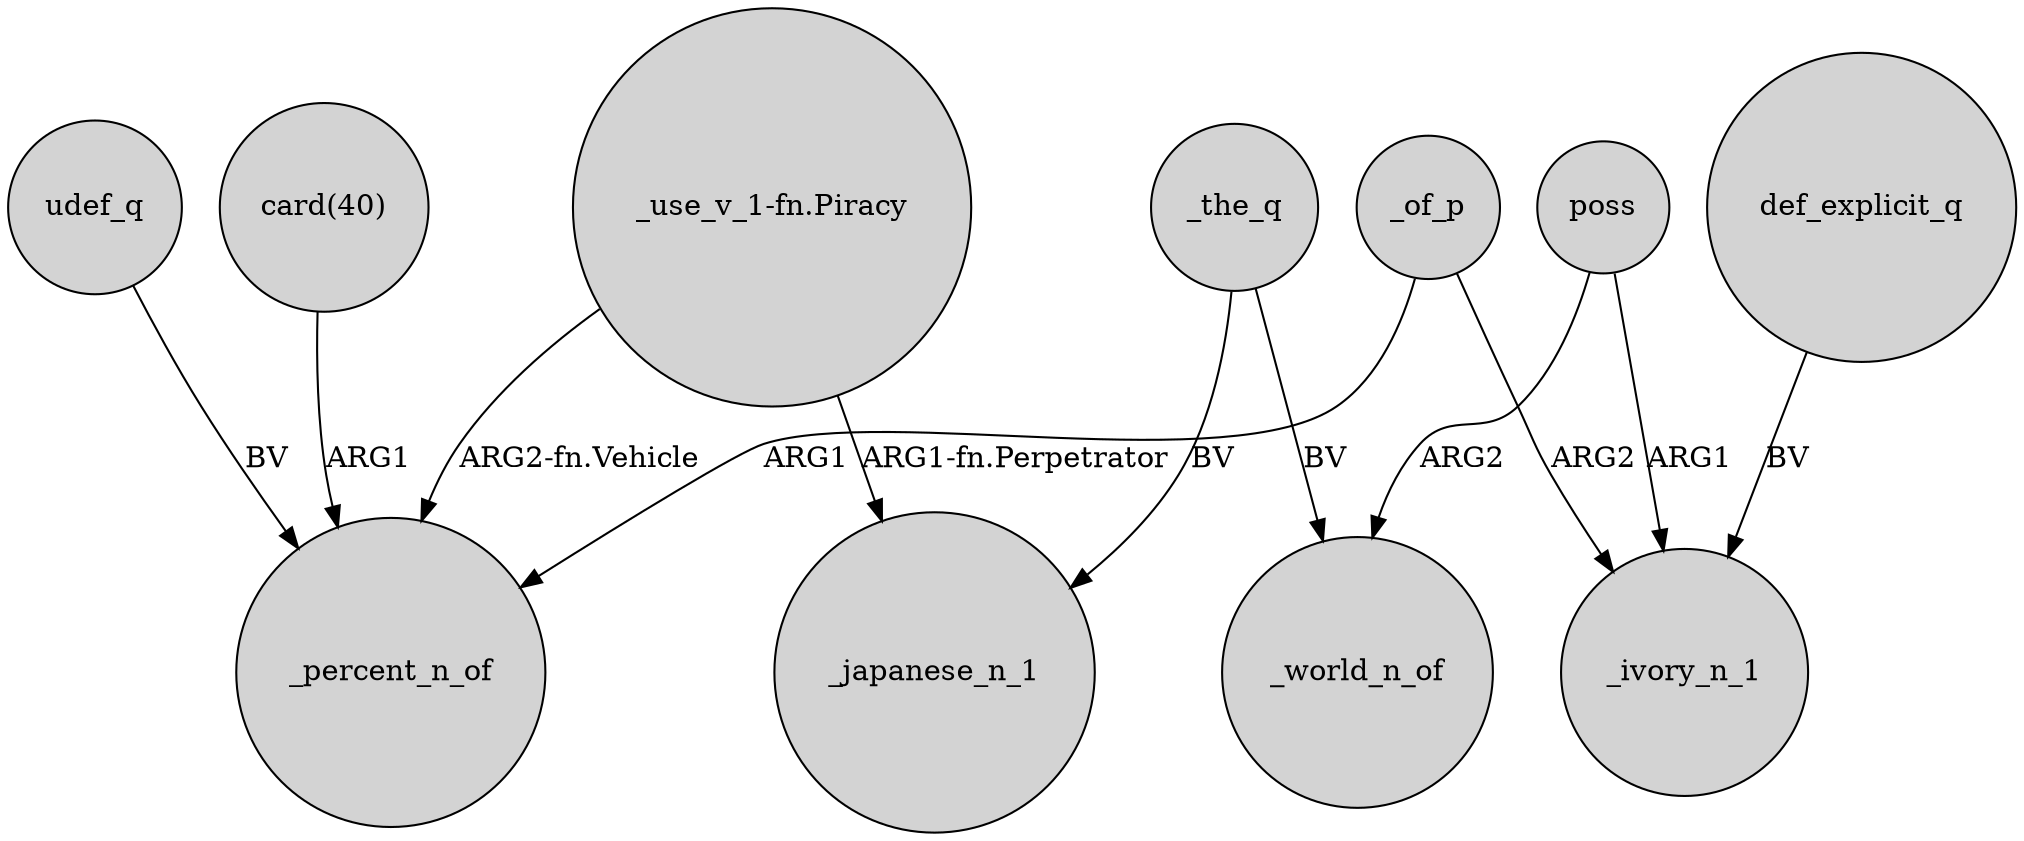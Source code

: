 digraph {
	node [shape=circle style=filled]
	udef_q -> _percent_n_of [label=BV]
	"_use_v_1-fn.Piracy" -> _percent_n_of [label="ARG2-fn.Vehicle"]
	_of_p -> _ivory_n_1 [label=ARG2]
	"card(40)" -> _percent_n_of [label=ARG1]
	_of_p -> _percent_n_of [label=ARG1]
	poss -> _world_n_of [label=ARG2]
	def_explicit_q -> _ivory_n_1 [label=BV]
	"_use_v_1-fn.Piracy" -> _japanese_n_1 [label="ARG1-fn.Perpetrator"]
	_the_q -> _japanese_n_1 [label=BV]
	poss -> _ivory_n_1 [label=ARG1]
	_the_q -> _world_n_of [label=BV]
}
